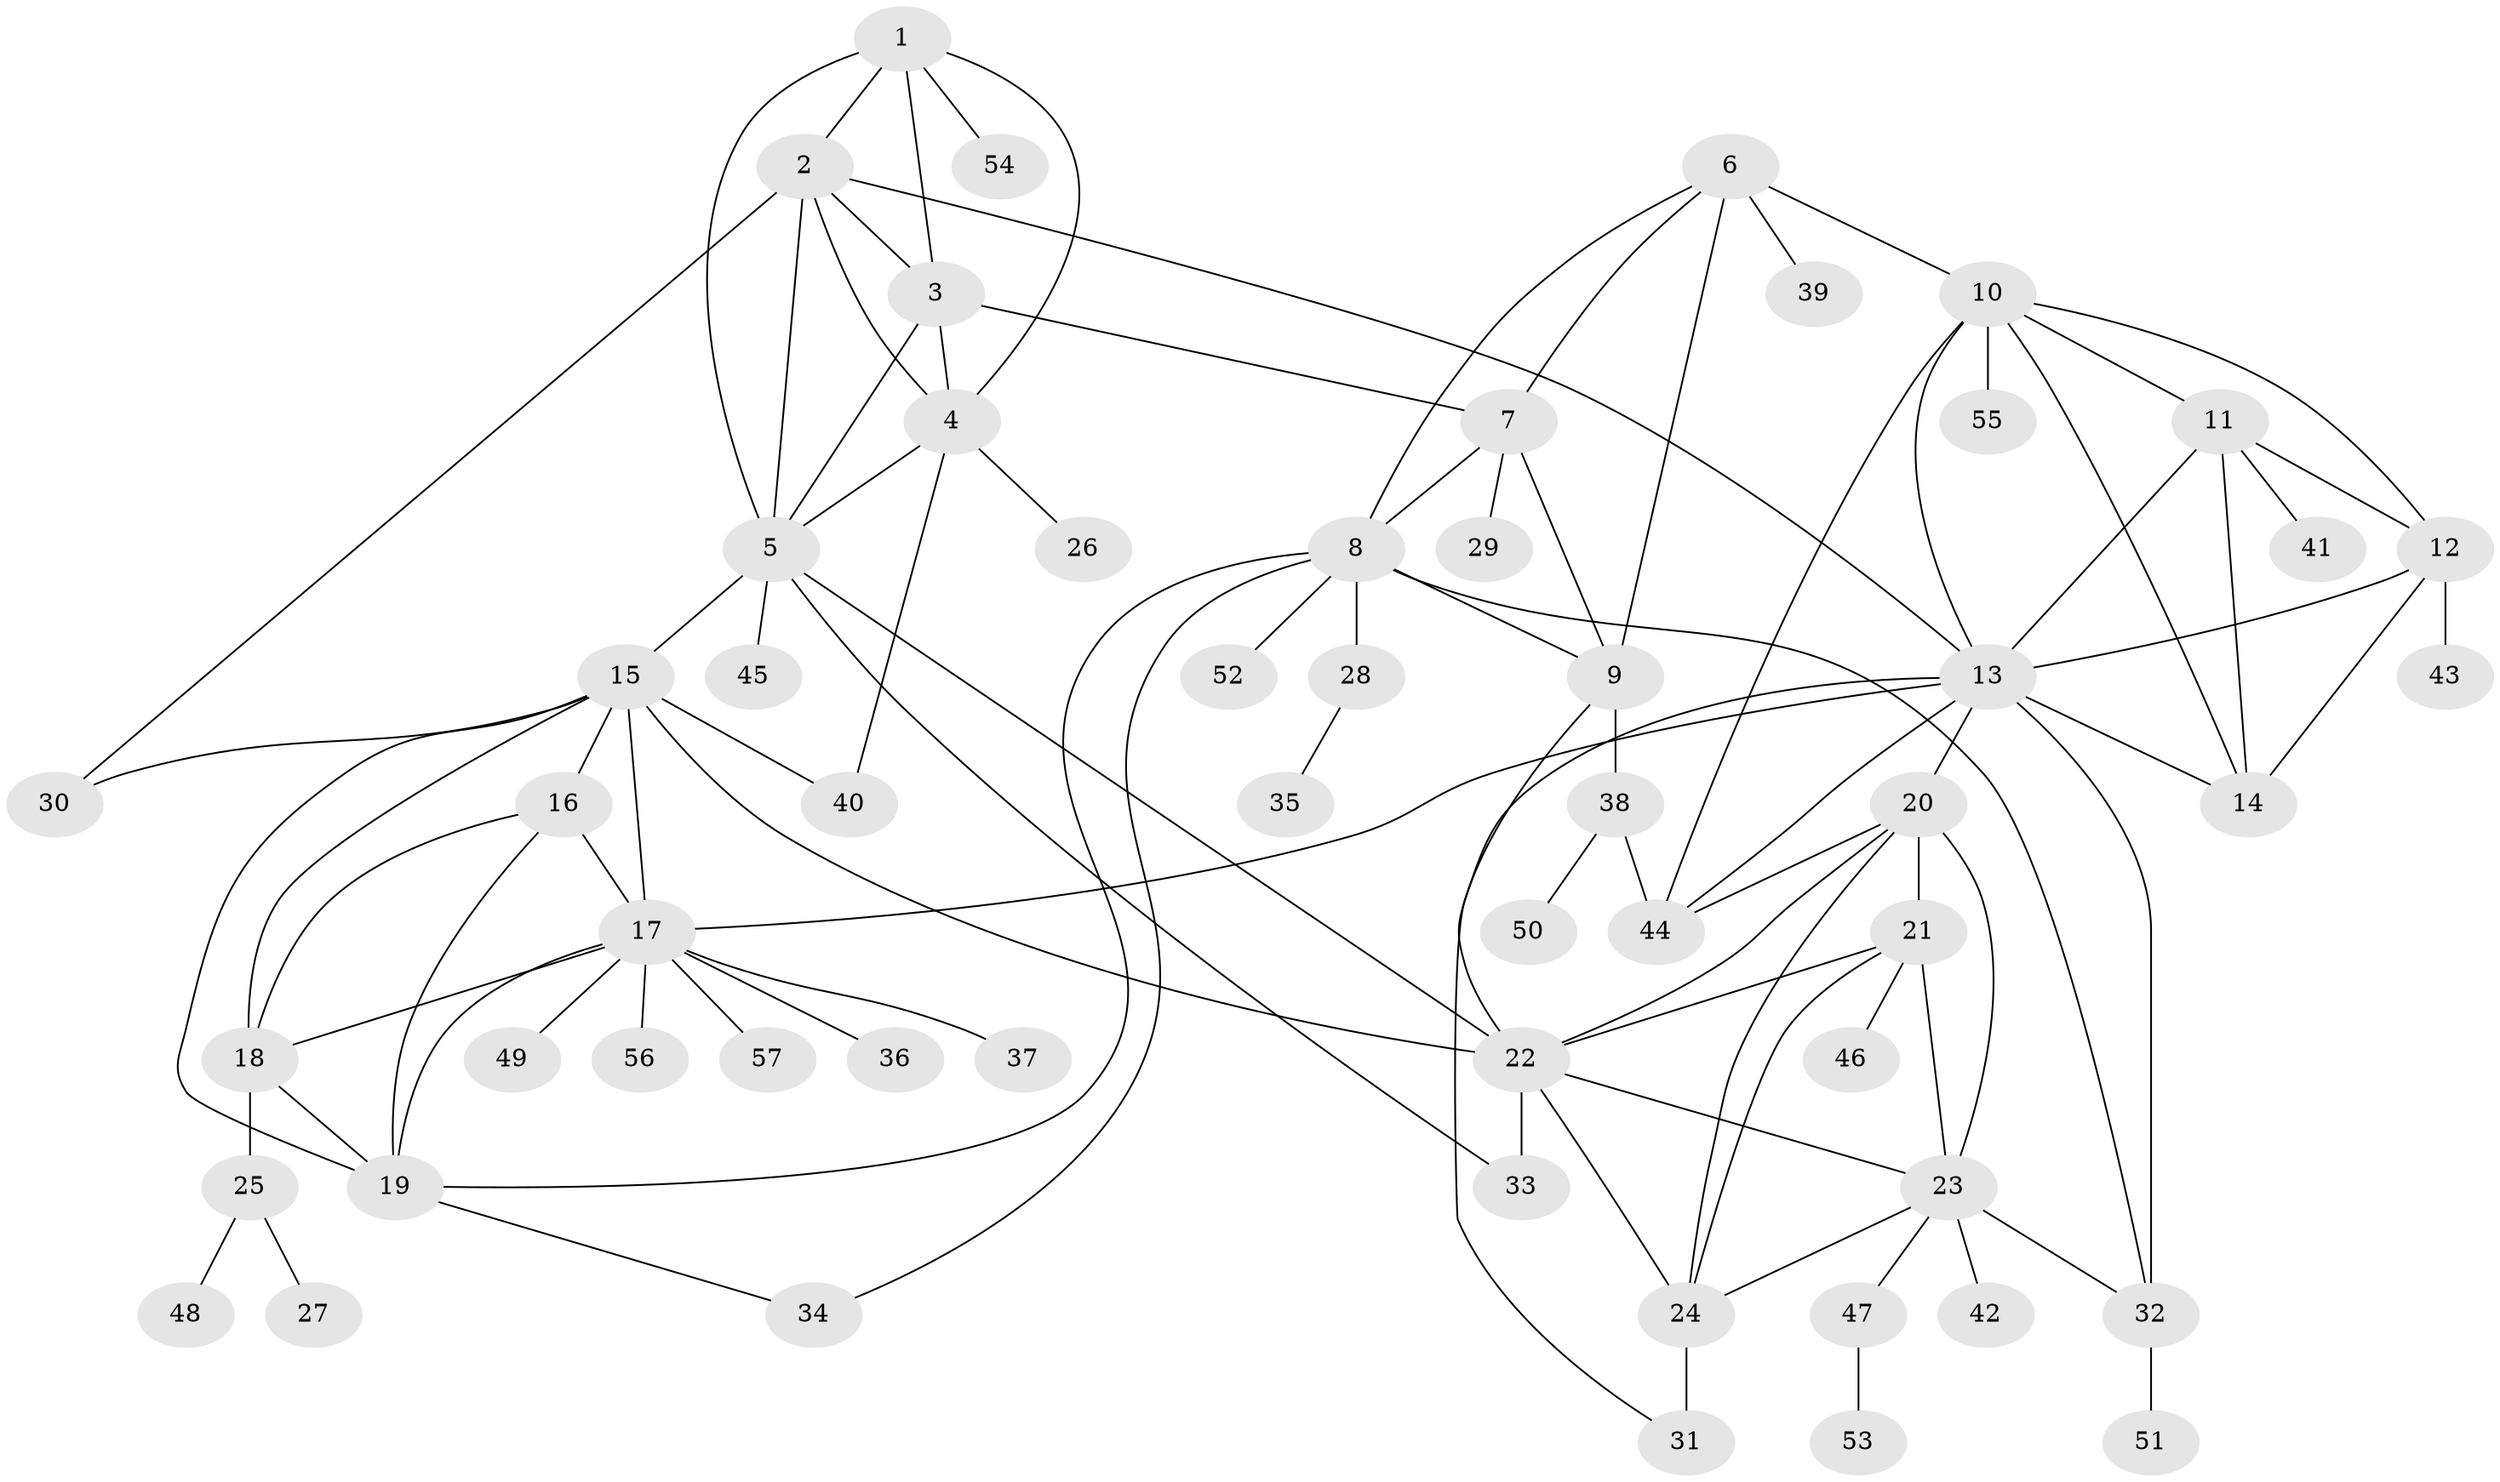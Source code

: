 // original degree distribution, {6: 0.043859649122807015, 7: 0.043859649122807015, 10: 0.02631578947368421, 9: 0.017543859649122806, 5: 0.02631578947368421, 8: 0.03508771929824561, 15: 0.008771929824561403, 11: 0.008771929824561403, 12: 0.008771929824561403, 1: 0.5263157894736842, 4: 0.008771929824561403, 2: 0.22807017543859648, 3: 0.017543859649122806}
// Generated by graph-tools (version 1.1) at 2025/37/03/09/25 02:37:15]
// undirected, 57 vertices, 99 edges
graph export_dot {
graph [start="1"]
  node [color=gray90,style=filled];
  1;
  2;
  3;
  4;
  5;
  6;
  7;
  8;
  9;
  10;
  11;
  12;
  13;
  14;
  15;
  16;
  17;
  18;
  19;
  20;
  21;
  22;
  23;
  24;
  25;
  26;
  27;
  28;
  29;
  30;
  31;
  32;
  33;
  34;
  35;
  36;
  37;
  38;
  39;
  40;
  41;
  42;
  43;
  44;
  45;
  46;
  47;
  48;
  49;
  50;
  51;
  52;
  53;
  54;
  55;
  56;
  57;
  1 -- 2 [weight=1.0];
  1 -- 3 [weight=1.0];
  1 -- 4 [weight=1.0];
  1 -- 5 [weight=1.0];
  1 -- 54 [weight=1.0];
  2 -- 3 [weight=1.0];
  2 -- 4 [weight=1.0];
  2 -- 5 [weight=1.0];
  2 -- 13 [weight=1.0];
  2 -- 30 [weight=1.0];
  3 -- 4 [weight=1.0];
  3 -- 5 [weight=1.0];
  3 -- 7 [weight=1.0];
  4 -- 5 [weight=1.0];
  4 -- 26 [weight=1.0];
  4 -- 40 [weight=1.0];
  5 -- 15 [weight=2.0];
  5 -- 22 [weight=1.0];
  5 -- 33 [weight=1.0];
  5 -- 45 [weight=1.0];
  6 -- 7 [weight=2.0];
  6 -- 8 [weight=1.0];
  6 -- 9 [weight=1.0];
  6 -- 10 [weight=1.0];
  6 -- 39 [weight=3.0];
  7 -- 8 [weight=2.0];
  7 -- 9 [weight=2.0];
  7 -- 29 [weight=1.0];
  8 -- 9 [weight=1.0];
  8 -- 19 [weight=1.0];
  8 -- 28 [weight=1.0];
  8 -- 32 [weight=1.0];
  8 -- 34 [weight=1.0];
  8 -- 52 [weight=1.0];
  9 -- 22 [weight=1.0];
  9 -- 38 [weight=4.0];
  10 -- 11 [weight=1.0];
  10 -- 12 [weight=1.0];
  10 -- 13 [weight=1.0];
  10 -- 14 [weight=1.0];
  10 -- 44 [weight=1.0];
  10 -- 55 [weight=1.0];
  11 -- 12 [weight=1.0];
  11 -- 13 [weight=1.0];
  11 -- 14 [weight=1.0];
  11 -- 41 [weight=1.0];
  12 -- 13 [weight=1.0];
  12 -- 14 [weight=1.0];
  12 -- 43 [weight=2.0];
  13 -- 14 [weight=1.0];
  13 -- 17 [weight=1.0];
  13 -- 20 [weight=1.0];
  13 -- 31 [weight=1.0];
  13 -- 32 [weight=5.0];
  13 -- 44 [weight=1.0];
  15 -- 16 [weight=3.0];
  15 -- 17 [weight=1.0];
  15 -- 18 [weight=1.0];
  15 -- 19 [weight=1.0];
  15 -- 22 [weight=1.0];
  15 -- 30 [weight=1.0];
  15 -- 40 [weight=1.0];
  16 -- 17 [weight=1.0];
  16 -- 18 [weight=1.0];
  16 -- 19 [weight=1.0];
  17 -- 18 [weight=1.0];
  17 -- 19 [weight=1.0];
  17 -- 36 [weight=1.0];
  17 -- 37 [weight=1.0];
  17 -- 49 [weight=1.0];
  17 -- 56 [weight=1.0];
  17 -- 57 [weight=1.0];
  18 -- 19 [weight=1.0];
  18 -- 25 [weight=1.0];
  19 -- 34 [weight=1.0];
  20 -- 21 [weight=1.0];
  20 -- 22 [weight=1.0];
  20 -- 23 [weight=1.0];
  20 -- 24 [weight=1.0];
  20 -- 44 [weight=3.0];
  21 -- 22 [weight=1.0];
  21 -- 23 [weight=1.0];
  21 -- 24 [weight=1.0];
  21 -- 46 [weight=1.0];
  22 -- 23 [weight=1.0];
  22 -- 24 [weight=1.0];
  22 -- 33 [weight=4.0];
  23 -- 24 [weight=1.0];
  23 -- 32 [weight=1.0];
  23 -- 42 [weight=1.0];
  23 -- 47 [weight=1.0];
  24 -- 31 [weight=3.0];
  25 -- 27 [weight=1.0];
  25 -- 48 [weight=1.0];
  28 -- 35 [weight=1.0];
  32 -- 51 [weight=1.0];
  38 -- 44 [weight=1.0];
  38 -- 50 [weight=1.0];
  47 -- 53 [weight=1.0];
}
